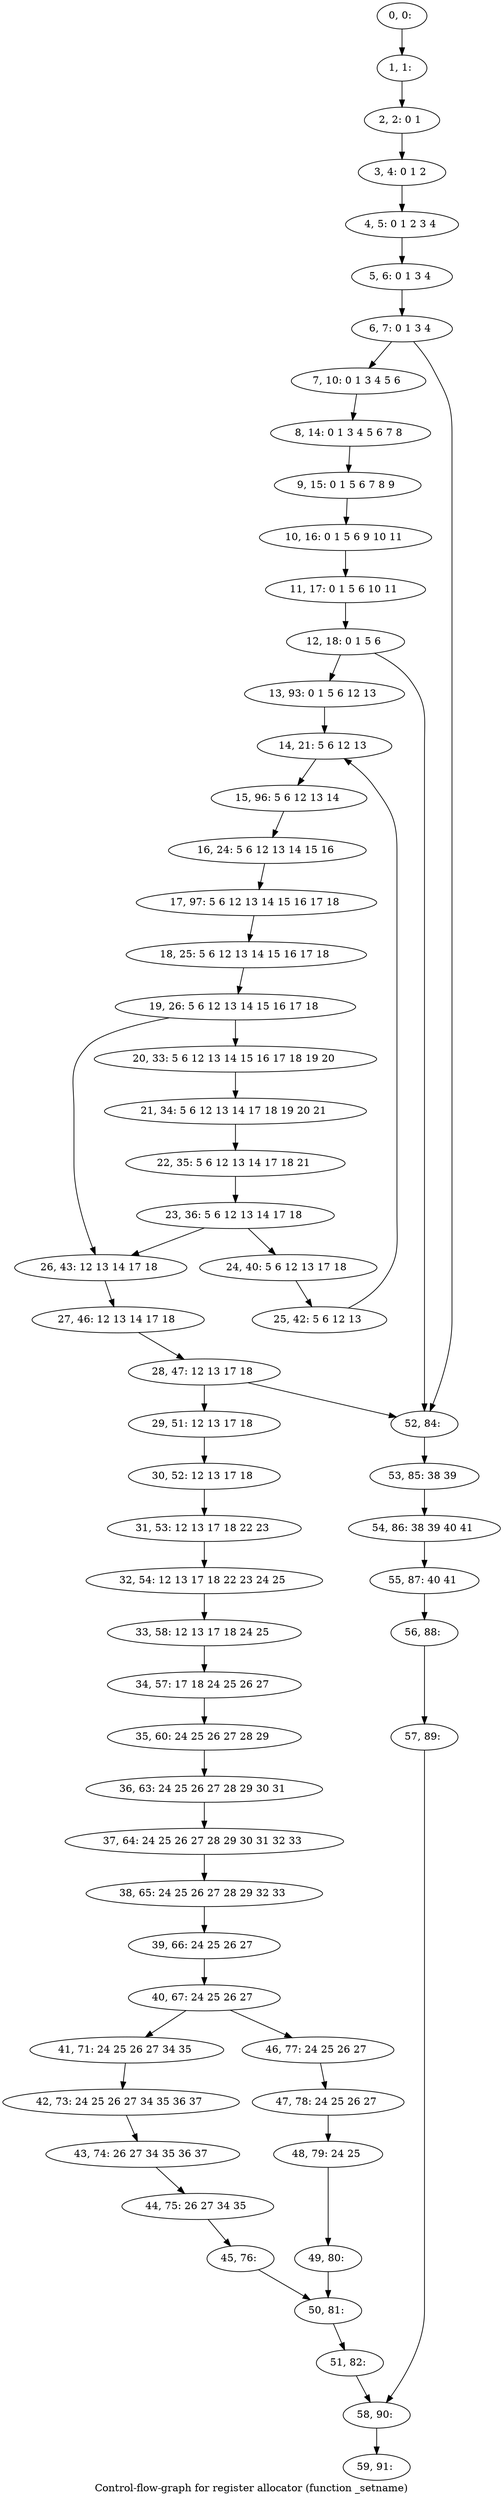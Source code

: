 digraph G {
graph [label="Control-flow-graph for register allocator (function _setname)"]
0[label="0, 0: "];
1[label="1, 1: "];
2[label="2, 2: 0 1 "];
3[label="3, 4: 0 1 2 "];
4[label="4, 5: 0 1 2 3 4 "];
5[label="5, 6: 0 1 3 4 "];
6[label="6, 7: 0 1 3 4 "];
7[label="7, 10: 0 1 3 4 5 6 "];
8[label="8, 14: 0 1 3 4 5 6 7 8 "];
9[label="9, 15: 0 1 5 6 7 8 9 "];
10[label="10, 16: 0 1 5 6 9 10 11 "];
11[label="11, 17: 0 1 5 6 10 11 "];
12[label="12, 18: 0 1 5 6 "];
13[label="13, 93: 0 1 5 6 12 13 "];
14[label="14, 21: 5 6 12 13 "];
15[label="15, 96: 5 6 12 13 14 "];
16[label="16, 24: 5 6 12 13 14 15 16 "];
17[label="17, 97: 5 6 12 13 14 15 16 17 18 "];
18[label="18, 25: 5 6 12 13 14 15 16 17 18 "];
19[label="19, 26: 5 6 12 13 14 15 16 17 18 "];
20[label="20, 33: 5 6 12 13 14 15 16 17 18 19 20 "];
21[label="21, 34: 5 6 12 13 14 17 18 19 20 21 "];
22[label="22, 35: 5 6 12 13 14 17 18 21 "];
23[label="23, 36: 5 6 12 13 14 17 18 "];
24[label="24, 40: 5 6 12 13 17 18 "];
25[label="25, 42: 5 6 12 13 "];
26[label="26, 43: 12 13 14 17 18 "];
27[label="27, 46: 12 13 14 17 18 "];
28[label="28, 47: 12 13 17 18 "];
29[label="29, 51: 12 13 17 18 "];
30[label="30, 52: 12 13 17 18 "];
31[label="31, 53: 12 13 17 18 22 23 "];
32[label="32, 54: 12 13 17 18 22 23 24 25 "];
33[label="33, 58: 12 13 17 18 24 25 "];
34[label="34, 57: 17 18 24 25 26 27 "];
35[label="35, 60: 24 25 26 27 28 29 "];
36[label="36, 63: 24 25 26 27 28 29 30 31 "];
37[label="37, 64: 24 25 26 27 28 29 30 31 32 33 "];
38[label="38, 65: 24 25 26 27 28 29 32 33 "];
39[label="39, 66: 24 25 26 27 "];
40[label="40, 67: 24 25 26 27 "];
41[label="41, 71: 24 25 26 27 34 35 "];
42[label="42, 73: 24 25 26 27 34 35 36 37 "];
43[label="43, 74: 26 27 34 35 36 37 "];
44[label="44, 75: 26 27 34 35 "];
45[label="45, 76: "];
46[label="46, 77: 24 25 26 27 "];
47[label="47, 78: 24 25 26 27 "];
48[label="48, 79: 24 25 "];
49[label="49, 80: "];
50[label="50, 81: "];
51[label="51, 82: "];
52[label="52, 84: "];
53[label="53, 85: 38 39 "];
54[label="54, 86: 38 39 40 41 "];
55[label="55, 87: 40 41 "];
56[label="56, 88: "];
57[label="57, 89: "];
58[label="58, 90: "];
59[label="59, 91: "];
0->1 ;
1->2 ;
2->3 ;
3->4 ;
4->5 ;
5->6 ;
6->7 ;
6->52 ;
7->8 ;
8->9 ;
9->10 ;
10->11 ;
11->12 ;
12->13 ;
12->52 ;
13->14 ;
14->15 ;
15->16 ;
16->17 ;
17->18 ;
18->19 ;
19->20 ;
19->26 ;
20->21 ;
21->22 ;
22->23 ;
23->24 ;
23->26 ;
24->25 ;
25->14 ;
26->27 ;
27->28 ;
28->29 ;
28->52 ;
29->30 ;
30->31 ;
31->32 ;
32->33 ;
33->34 ;
34->35 ;
35->36 ;
36->37 ;
37->38 ;
38->39 ;
39->40 ;
40->41 ;
40->46 ;
41->42 ;
42->43 ;
43->44 ;
44->45 ;
45->50 ;
46->47 ;
47->48 ;
48->49 ;
49->50 ;
50->51 ;
51->58 ;
52->53 ;
53->54 ;
54->55 ;
55->56 ;
56->57 ;
57->58 ;
58->59 ;
}
